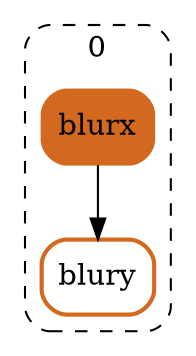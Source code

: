 digraph {
	graph [bb="0,0,86,163"];
	node [label="\N"];
	subgraph cluster_0 {
		graph [bb="8,8,78,155",
			label=0,
			lheight=0.21,
			lp="43,143.5",
			lwidth=0.10,
			style="dashed, rounded"
		];
		blurx		 [color="#D2691E",
			height=0.5,
			pos="43,106",
			shape=box,
			style="rounded, filled",
			width=0.75];
		blury		 [color="#D2691E",
			height=0.5,
			pos="43,34",
			shape=box,
			style="rounded, bold",
			width=0.75];
		blurx -> blury		 [pos="e,43,52.104 43,87.697 43,79.983 43,70.712 43,62.112"];
	}
}
